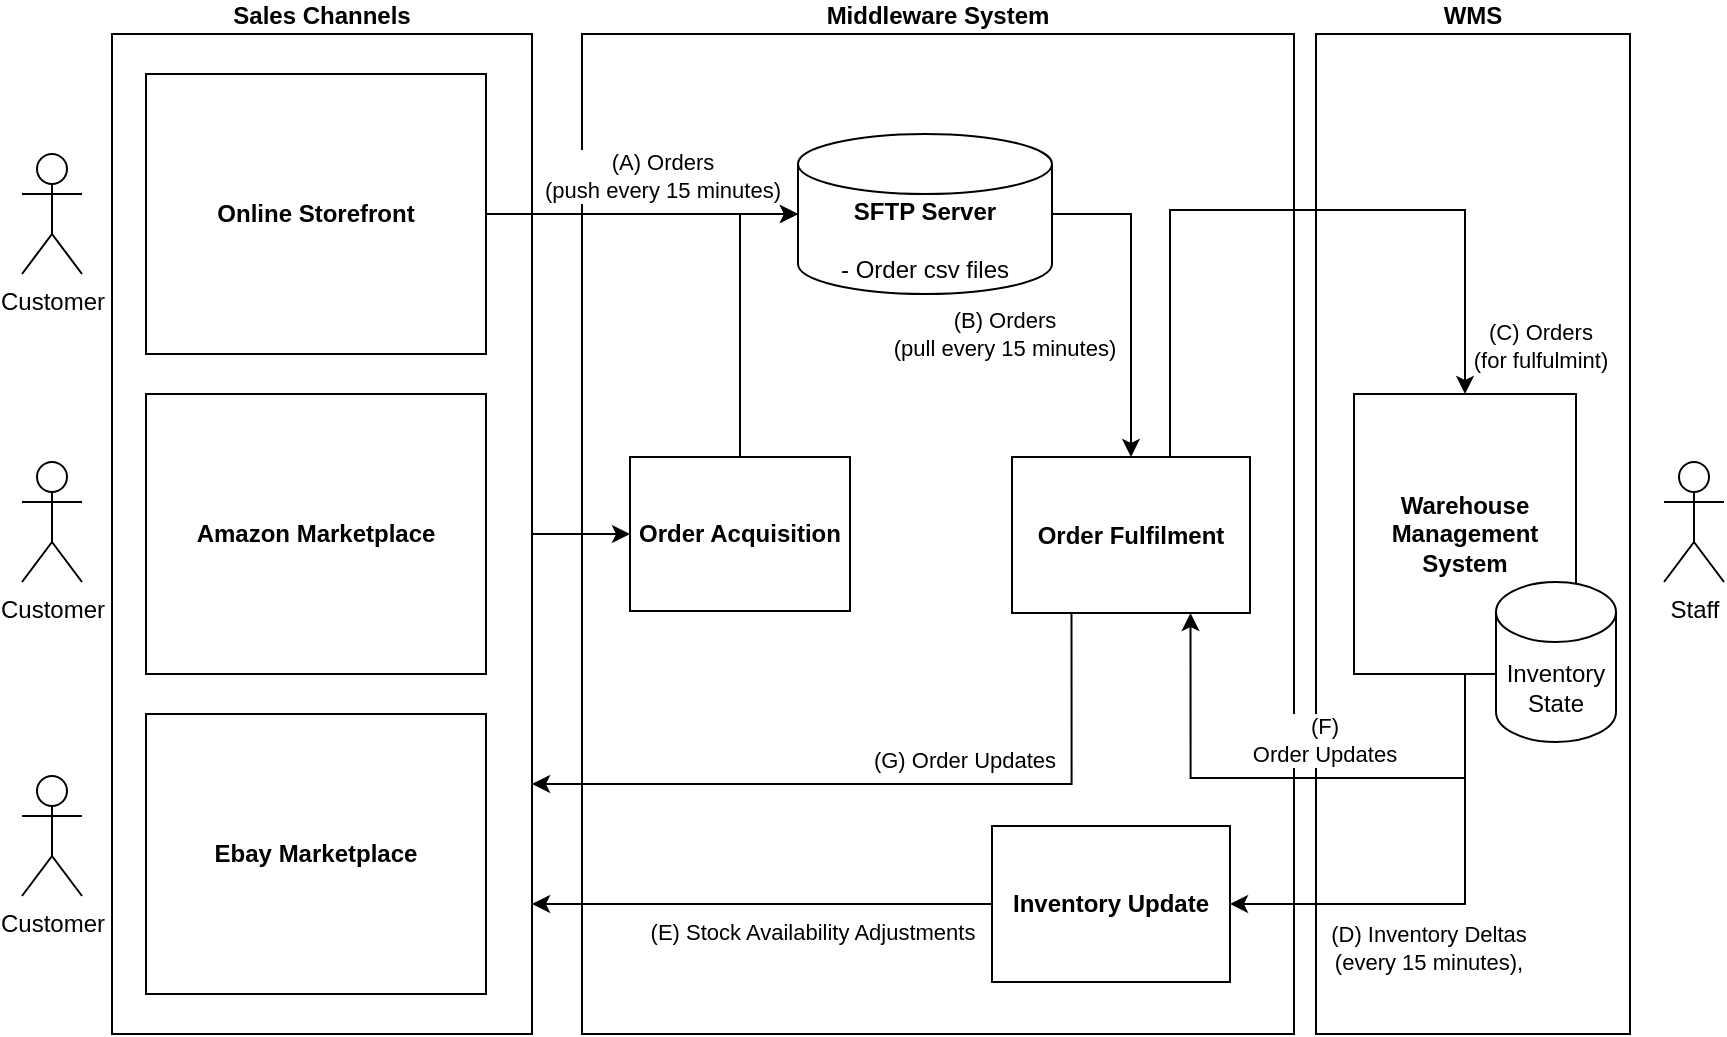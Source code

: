 <mxfile version="24.7.4" pages="2">
  <diagram name="CURRENT" id="_FDB7EFoO-NAqyyzZKGX">
    <mxGraphModel dx="1800" dy="814" grid="0" gridSize="10" guides="1" tooltips="1" connect="1" arrows="1" fold="1" page="0" pageScale="1" pageWidth="827" pageHeight="1169" math="0" shadow="0">
      <root>
        <mxCell id="0" />
        <mxCell id="1" parent="0" />
        <mxCell id="5kzZxbGsrA59mg7Wz2dn-32" value="&lt;b&gt;WMS&lt;/b&gt;" style="rounded=0;whiteSpace=wrap;html=1;labelPosition=center;verticalLabelPosition=top;align=center;verticalAlign=bottom;fontStyle=1;fillColor=none;" parent="1" vertex="1">
          <mxGeometry x="602" y="180" width="157" height="500" as="geometry" />
        </mxCell>
        <mxCell id="5kzZxbGsrA59mg7Wz2dn-31" value="&lt;b&gt;Middleware System&lt;/b&gt;" style="rounded=0;whiteSpace=wrap;html=1;labelPosition=center;verticalLabelPosition=top;align=center;verticalAlign=bottom;fontStyle=1;fillColor=none;" parent="1" vertex="1">
          <mxGeometry x="235" y="180" width="356" height="500" as="geometry" />
        </mxCell>
        <mxCell id="5kzZxbGsrA59mg7Wz2dn-24" value="Sales Channels" style="rounded=0;whiteSpace=wrap;html=1;labelPosition=center;verticalLabelPosition=top;align=center;verticalAlign=bottom;fontStyle=1;fillColor=none;" parent="1" vertex="1">
          <mxGeometry y="180" width="210" height="500" as="geometry" />
        </mxCell>
        <mxCell id="5kzZxbGsrA59mg7Wz2dn-15" style="edgeStyle=orthogonalEdgeStyle;rounded=0;orthogonalLoop=1;jettySize=auto;html=1;entryX=0.75;entryY=1;entryDx=0;entryDy=0;exitX=0.5;exitY=1;exitDx=0;exitDy=0;" parent="1" source="5kzZxbGsrA59mg7Wz2dn-1" target="5kzZxbGsrA59mg7Wz2dn-14" edge="1">
          <mxGeometry relative="1" as="geometry">
            <Array as="points">
              <mxPoint x="677" y="552" />
              <mxPoint x="539" y="552" />
            </Array>
          </mxGeometry>
        </mxCell>
        <mxCell id="5kzZxbGsrA59mg7Wz2dn-16" value="(F)&lt;div&gt;Order Updates&lt;/div&gt;" style="edgeLabel;html=1;align=center;verticalAlign=middle;resizable=0;points=[];" parent="5kzZxbGsrA59mg7Wz2dn-15" vertex="1" connectable="0">
          <mxGeometry x="-0.231" y="-1" relative="1" as="geometry">
            <mxPoint x="-18" y="-18" as="offset" />
          </mxGeometry>
        </mxCell>
        <mxCell id="QHPm23PhnI0kXkJy-4Q5-2" style="edgeStyle=orthogonalEdgeStyle;rounded=0;orthogonalLoop=1;jettySize=auto;html=1;entryX=1;entryY=0.5;entryDx=0;entryDy=0;exitX=0.5;exitY=1;exitDx=0;exitDy=0;" edge="1" parent="1" source="5kzZxbGsrA59mg7Wz2dn-1" target="QHPm23PhnI0kXkJy-4Q5-1">
          <mxGeometry relative="1" as="geometry" />
        </mxCell>
        <mxCell id="QHPm23PhnI0kXkJy-4Q5-5" value="(D) Inventory Deltas&lt;br&gt;(every 15 minutes)," style="edgeLabel;html=1;align=center;verticalAlign=middle;resizable=0;points=[];" vertex="1" connectable="0" parent="QHPm23PhnI0kXkJy-4Q5-2">
          <mxGeometry x="0.338" y="2" relative="1" as="geometry">
            <mxPoint x="22" y="20" as="offset" />
          </mxGeometry>
        </mxCell>
        <mxCell id="5kzZxbGsrA59mg7Wz2dn-1" value="&lt;div&gt;&lt;b&gt;Warehouse Management System&lt;/b&gt;&lt;/div&gt;" style="rounded=0;whiteSpace=wrap;html=1;" parent="1" vertex="1">
          <mxGeometry x="621" y="360" width="111" height="140" as="geometry" />
        </mxCell>
        <mxCell id="5kzZxbGsrA59mg7Wz2dn-18" style="edgeStyle=orthogonalEdgeStyle;rounded=0;orthogonalLoop=1;jettySize=auto;html=1;exitX=1;exitY=0.5;exitDx=0;exitDy=0;exitPerimeter=0;" parent="1" source="5kzZxbGsrA59mg7Wz2dn-27" target="5kzZxbGsrA59mg7Wz2dn-14" edge="1">
          <mxGeometry relative="1" as="geometry" />
        </mxCell>
        <mxCell id="5kzZxbGsrA59mg7Wz2dn-19" value="(B) Orders&lt;div&gt;(pull every 15 minutes)&lt;/div&gt;" style="edgeLabel;html=1;align=center;verticalAlign=middle;resizable=0;points=[];" parent="5kzZxbGsrA59mg7Wz2dn-18" vertex="1" connectable="0">
          <mxGeometry x="0.2" y="-1" relative="1" as="geometry">
            <mxPoint x="-63" y="3" as="offset" />
          </mxGeometry>
        </mxCell>
        <mxCell id="5kzZxbGsrA59mg7Wz2dn-2" value="&lt;b&gt;Order Acquisition&lt;/b&gt;" style="rounded=0;whiteSpace=wrap;html=1;" parent="1" vertex="1">
          <mxGeometry x="259" y="391.5" width="110" height="77" as="geometry" />
        </mxCell>
        <mxCell id="5kzZxbGsrA59mg7Wz2dn-30" style="edgeStyle=orthogonalEdgeStyle;rounded=0;orthogonalLoop=1;jettySize=auto;html=1;entryX=0;entryY=0.5;entryDx=0;entryDy=0;entryPerimeter=0;" parent="1" source="5kzZxbGsrA59mg7Wz2dn-3" target="5kzZxbGsrA59mg7Wz2dn-27" edge="1">
          <mxGeometry relative="1" as="geometry">
            <mxPoint x="317.13" y="286.043" as="targetPoint" />
          </mxGeometry>
        </mxCell>
        <mxCell id="5kzZxbGsrA59mg7Wz2dn-3" value="&lt;b&gt;Online Storefront&lt;/b&gt;" style="rounded=0;whiteSpace=wrap;html=1;" parent="1" vertex="1">
          <mxGeometry x="17" y="200" width="170" height="140" as="geometry" />
        </mxCell>
        <mxCell id="5kzZxbGsrA59mg7Wz2dn-9" style="edgeStyle=orthogonalEdgeStyle;rounded=0;orthogonalLoop=1;jettySize=auto;html=1;exitX=0.5;exitY=0;exitDx=0;exitDy=0;entryX=0;entryY=0.5;entryDx=0;entryDy=0;entryPerimeter=0;" parent="1" source="5kzZxbGsrA59mg7Wz2dn-2" target="5kzZxbGsrA59mg7Wz2dn-27" edge="1">
          <mxGeometry relative="1" as="geometry" />
        </mxCell>
        <mxCell id="5kzZxbGsrA59mg7Wz2dn-12" value="(A) Orders&lt;div&gt;(push every 15 minutes)&lt;/div&gt;" style="edgeLabel;html=1;align=center;verticalAlign=middle;resizable=0;points=[];" parent="5kzZxbGsrA59mg7Wz2dn-9" vertex="1" connectable="0">
          <mxGeometry x="-0.564" y="2" relative="1" as="geometry">
            <mxPoint x="-37" y="-108" as="offset" />
          </mxGeometry>
        </mxCell>
        <mxCell id="5kzZxbGsrA59mg7Wz2dn-6" value="&lt;b&gt;Amazon Marketplace&lt;/b&gt;" style="rounded=0;whiteSpace=wrap;html=1;" parent="1" vertex="1">
          <mxGeometry x="17" y="360" width="170" height="140" as="geometry" />
        </mxCell>
        <mxCell id="5kzZxbGsrA59mg7Wz2dn-7" value="&lt;b&gt;Ebay Marketplace&lt;/b&gt;" style="rounded=0;whiteSpace=wrap;html=1;" parent="1" vertex="1">
          <mxGeometry x="17" y="520" width="170" height="140" as="geometry" />
        </mxCell>
        <mxCell id="5kzZxbGsrA59mg7Wz2dn-20" style="edgeStyle=orthogonalEdgeStyle;rounded=0;orthogonalLoop=1;jettySize=auto;html=1;entryX=0.5;entryY=0;entryDx=0;entryDy=0;exitX=0.75;exitY=0;exitDx=0;exitDy=0;" parent="1" source="5kzZxbGsrA59mg7Wz2dn-14" target="5kzZxbGsrA59mg7Wz2dn-1" edge="1">
          <mxGeometry relative="1" as="geometry">
            <Array as="points">
              <mxPoint x="529" y="268" />
              <mxPoint x="677" y="268" />
            </Array>
          </mxGeometry>
        </mxCell>
        <mxCell id="5kzZxbGsrA59mg7Wz2dn-21" value="(C) Orders&lt;div&gt;(for fulfulmint)&lt;/div&gt;" style="edgeLabel;html=1;align=center;verticalAlign=middle;resizable=0;points=[];" parent="5kzZxbGsrA59mg7Wz2dn-20" vertex="1" connectable="0">
          <mxGeometry x="-0.315" y="-2" relative="1" as="geometry">
            <mxPoint x="183" y="62" as="offset" />
          </mxGeometry>
        </mxCell>
        <mxCell id="5kzZxbGsrA59mg7Wz2dn-25" style="edgeStyle=orthogonalEdgeStyle;rounded=0;orthogonalLoop=1;jettySize=auto;html=1;entryX=1;entryY=0.87;entryDx=0;entryDy=0;exitX=0;exitY=0.5;exitDx=0;exitDy=0;entryPerimeter=0;" parent="1" source="QHPm23PhnI0kXkJy-4Q5-1" target="5kzZxbGsrA59mg7Wz2dn-24" edge="1">
          <mxGeometry relative="1" as="geometry" />
        </mxCell>
        <mxCell id="5kzZxbGsrA59mg7Wz2dn-26" value="(E) Stock Availability Adjustments" style="edgeLabel;html=1;align=center;verticalAlign=middle;resizable=0;points=[];" parent="5kzZxbGsrA59mg7Wz2dn-25" vertex="1" connectable="0">
          <mxGeometry x="-0.097" y="5" relative="1" as="geometry">
            <mxPoint x="14" y="9" as="offset" />
          </mxGeometry>
        </mxCell>
        <mxCell id="QHPm23PhnI0kXkJy-4Q5-3" style="edgeStyle=orthogonalEdgeStyle;rounded=0;orthogonalLoop=1;jettySize=auto;html=1;entryX=1;entryY=0.75;entryDx=0;entryDy=0;exitX=0.25;exitY=1;exitDx=0;exitDy=0;" edge="1" parent="1" source="5kzZxbGsrA59mg7Wz2dn-14" target="5kzZxbGsrA59mg7Wz2dn-24">
          <mxGeometry relative="1" as="geometry">
            <Array as="points">
              <mxPoint x="480" y="555" />
            </Array>
          </mxGeometry>
        </mxCell>
        <mxCell id="QHPm23PhnI0kXkJy-4Q5-4" value="(G) Order Updates" style="edgeLabel;html=1;align=center;verticalAlign=middle;resizable=0;points=[];" vertex="1" connectable="0" parent="QHPm23PhnI0kXkJy-4Q5-3">
          <mxGeometry x="0.016" y="-1" relative="1" as="geometry">
            <mxPoint x="41" y="-11" as="offset" />
          </mxGeometry>
        </mxCell>
        <mxCell id="5kzZxbGsrA59mg7Wz2dn-14" value="&lt;b&gt;Order Fulfilment&lt;/b&gt;" style="rounded=0;whiteSpace=wrap;html=1;" parent="1" vertex="1">
          <mxGeometry x="450" y="391.5" width="119" height="78" as="geometry" />
        </mxCell>
        <mxCell id="5kzZxbGsrA59mg7Wz2dn-22" value="Inventory&lt;div&gt;State&lt;/div&gt;" style="shape=cylinder3;whiteSpace=wrap;html=1;boundedLbl=1;backgroundOutline=1;size=15;" parent="1" vertex="1">
          <mxGeometry x="692" y="454" width="60" height="80" as="geometry" />
        </mxCell>
        <mxCell id="5kzZxbGsrA59mg7Wz2dn-29" style="edgeStyle=orthogonalEdgeStyle;rounded=0;orthogonalLoop=1;jettySize=auto;html=1;exitX=1;exitY=0.5;exitDx=0;exitDy=0;entryX=0;entryY=0.5;entryDx=0;entryDy=0;" parent="1" source="5kzZxbGsrA59mg7Wz2dn-24" target="5kzZxbGsrA59mg7Wz2dn-2" edge="1">
          <mxGeometry relative="1" as="geometry" />
        </mxCell>
        <mxCell id="5kzZxbGsrA59mg7Wz2dn-27" value="&lt;b&gt;SFTP Server&lt;/b&gt;&lt;div&gt;&lt;b&gt;&lt;br&gt;&lt;/b&gt;&lt;div&gt;- Order csv files&lt;/div&gt;&lt;/div&gt;" style="shape=cylinder3;whiteSpace=wrap;html=1;boundedLbl=1;backgroundOutline=1;size=15;" parent="1" vertex="1">
          <mxGeometry x="343" y="230" width="127" height="80" as="geometry" />
        </mxCell>
        <mxCell id="5kzZxbGsrA59mg7Wz2dn-33" value="Customer" style="shape=umlActor;verticalLabelPosition=bottom;verticalAlign=top;html=1;outlineConnect=0;" parent="1" vertex="1">
          <mxGeometry x="-45" y="551" width="30" height="60" as="geometry" />
        </mxCell>
        <mxCell id="5kzZxbGsrA59mg7Wz2dn-34" value="Customer" style="shape=umlActor;verticalLabelPosition=bottom;verticalAlign=top;html=1;outlineConnect=0;" parent="1" vertex="1">
          <mxGeometry x="-45" y="240" width="30" height="60" as="geometry" />
        </mxCell>
        <mxCell id="5kzZxbGsrA59mg7Wz2dn-35" value="Customer" style="shape=umlActor;verticalLabelPosition=bottom;verticalAlign=top;html=1;outlineConnect=0;" parent="1" vertex="1">
          <mxGeometry x="-45" y="394" width="30" height="60" as="geometry" />
        </mxCell>
        <mxCell id="5kzZxbGsrA59mg7Wz2dn-36" value="Staff" style="shape=umlActor;verticalLabelPosition=bottom;verticalAlign=top;html=1;outlineConnect=0;" parent="1" vertex="1">
          <mxGeometry x="776" y="394" width="30" height="60" as="geometry" />
        </mxCell>
        <mxCell id="QHPm23PhnI0kXkJy-4Q5-1" value="&lt;b&gt;Inventory Update&lt;/b&gt;" style="rounded=0;whiteSpace=wrap;html=1;" vertex="1" parent="1">
          <mxGeometry x="440" y="576" width="119" height="78" as="geometry" />
        </mxCell>
      </root>
    </mxGraphModel>
  </diagram>
  <diagram id="dpvd7IGx-uX6bsMwT3nh" name="WITH-EBA">
    <mxGraphModel dx="1505" dy="775" grid="0" gridSize="10" guides="1" tooltips="1" connect="1" arrows="1" fold="1" page="0" pageScale="1" pageWidth="827" pageHeight="1169" math="0" shadow="0">
      <root>
        <mxCell id="0" />
        <mxCell id="1" parent="0" />
        <mxCell id="-zT_wWmRaRojZeNMhfWa-34" value="&lt;b&gt;Middleware System&lt;/b&gt;" style="rounded=0;whiteSpace=wrap;html=1;labelPosition=center;verticalLabelPosition=top;align=center;verticalAlign=bottom;fontStyle=1;fillColor=none;" vertex="1" parent="1">
          <mxGeometry x="235" y="190" width="365" height="500" as="geometry" />
        </mxCell>
        <mxCell id="-zT_wWmRaRojZeNMhfWa-33" value="&lt;b&gt;WMS&lt;/b&gt;" style="rounded=0;whiteSpace=wrap;html=1;labelPosition=center;verticalLabelPosition=top;align=center;verticalAlign=bottom;fontStyle=1;fillColor=none;" vertex="1" parent="1">
          <mxGeometry x="612" y="190" width="157" height="500" as="geometry" />
        </mxCell>
        <mxCell id="-zT_wWmRaRojZeNMhfWa-35" value="Sales Channels" style="rounded=0;whiteSpace=wrap;html=1;labelPosition=center;verticalLabelPosition=top;align=center;verticalAlign=bottom;fontStyle=1;fillColor=none;" vertex="1" parent="1">
          <mxGeometry x="10" y="190" width="203" height="500" as="geometry" />
        </mxCell>
        <mxCell id="Sb-J9BwYvoPhx9UXc8zj-24" style="edgeStyle=orthogonalEdgeStyle;rounded=0;orthogonalLoop=1;jettySize=auto;html=1;entryX=1;entryY=0.5;entryDx=0;entryDy=0;" edge="1" parent="1" source="-zT_wWmRaRojZeNMhfWa-40" target="Sb-J9BwYvoPhx9UXc8zj-2">
          <mxGeometry relative="1" as="geometry" />
        </mxCell>
        <mxCell id="Sb-J9BwYvoPhx9UXc8zj-40" value="Order&lt;br&gt;Update" style="edgeLabel;html=1;align=center;verticalAlign=middle;resizable=0;points=[];" vertex="1" connectable="0" parent="Sb-J9BwYvoPhx9UXc8zj-24">
          <mxGeometry x="-0.289" y="2" relative="1" as="geometry">
            <mxPoint as="offset" />
          </mxGeometry>
        </mxCell>
        <mxCell id="-zT_wWmRaRojZeNMhfWa-40" value="&lt;div&gt;&lt;b&gt;Warehouse Management System&lt;/b&gt;&lt;/div&gt;" style="rounded=0;whiteSpace=wrap;html=1;" vertex="1" parent="1">
          <mxGeometry x="631" y="370" width="111" height="140" as="geometry" />
        </mxCell>
        <mxCell id="Sb-J9BwYvoPhx9UXc8zj-13" style="edgeStyle=orthogonalEdgeStyle;rounded=0;orthogonalLoop=1;jettySize=auto;html=1;entryX=1;entryY=0.75;entryDx=0;entryDy=0;" edge="1" parent="1" source="-zT_wWmRaRojZeNMhfWa-43" target="-zT_wWmRaRojZeNMhfWa-45">
          <mxGeometry relative="1" as="geometry" />
        </mxCell>
        <mxCell id="Sb-J9BwYvoPhx9UXc8zj-14" style="edgeStyle=orthogonalEdgeStyle;rounded=0;orthogonalLoop=1;jettySize=auto;html=1;entryX=0;entryY=0.5;entryDx=0;entryDy=0;exitX=1;exitY=0.25;exitDx=0;exitDy=0;" edge="1" parent="1" source="-zT_wWmRaRojZeNMhfWa-43" target="-zT_wWmRaRojZeNMhfWa-73">
          <mxGeometry relative="1" as="geometry" />
        </mxCell>
        <mxCell id="-zT_wWmRaRojZeNMhfWa-43" value="&lt;b&gt;OS&lt;br&gt;Gateway&lt;/b&gt;" style="rounded=0;whiteSpace=wrap;html=1;" vertex="1" parent="1">
          <mxGeometry x="249" y="260" width="67" height="41" as="geometry" />
        </mxCell>
        <mxCell id="Sb-J9BwYvoPhx9UXc8zj-12" style="edgeStyle=orthogonalEdgeStyle;rounded=0;orthogonalLoop=1;jettySize=auto;html=1;entryX=0;entryY=0.5;entryDx=0;entryDy=0;exitX=1;exitY=0.25;exitDx=0;exitDy=0;" edge="1" parent="1" source="-zT_wWmRaRojZeNMhfWa-45" target="-zT_wWmRaRojZeNMhfWa-43">
          <mxGeometry relative="1" as="geometry" />
        </mxCell>
        <mxCell id="Sb-J9BwYvoPhx9UXc8zj-25" value="New&lt;br&gt;Orders &amp;amp;&lt;div&gt;Updates&lt;/div&gt;" style="edgeLabel;html=1;align=center;verticalAlign=middle;resizable=0;points=[];" vertex="1" connectable="0" parent="Sb-J9BwYvoPhx9UXc8zj-12">
          <mxGeometry x="-0.495" y="-2" relative="1" as="geometry">
            <mxPoint x="8" y="-24" as="offset" />
          </mxGeometry>
        </mxCell>
        <mxCell id="-zT_wWmRaRojZeNMhfWa-45" value="&lt;b&gt;Online Storefront&lt;/b&gt;" style="rounded=0;whiteSpace=wrap;html=1;" vertex="1" parent="1">
          <mxGeometry x="27" y="210" width="170" height="140" as="geometry" />
        </mxCell>
        <mxCell id="Sb-J9BwYvoPhx9UXc8zj-8" style="edgeStyle=orthogonalEdgeStyle;rounded=0;orthogonalLoop=1;jettySize=auto;html=1;entryX=0;entryY=0.5;entryDx=0;entryDy=0;exitX=1;exitY=0.25;exitDx=0;exitDy=0;" edge="1" parent="1" source="-zT_wWmRaRojZeNMhfWa-48" target="-zT_wWmRaRojZeNMhfWa-65">
          <mxGeometry relative="1" as="geometry" />
        </mxCell>
        <mxCell id="-zT_wWmRaRojZeNMhfWa-48" value="&lt;b&gt;Amazon Marketplace&lt;/b&gt;" style="rounded=0;whiteSpace=wrap;html=1;" vertex="1" parent="1">
          <mxGeometry x="27" y="370" width="170" height="140" as="geometry" />
        </mxCell>
        <mxCell id="Sb-J9BwYvoPhx9UXc8zj-7" style="edgeStyle=orthogonalEdgeStyle;rounded=0;orthogonalLoop=1;jettySize=auto;html=1;entryX=0;entryY=0.5;entryDx=0;entryDy=0;exitX=1;exitY=0.25;exitDx=0;exitDy=0;" edge="1" parent="1" source="-zT_wWmRaRojZeNMhfWa-49" target="-zT_wWmRaRojZeNMhfWa-66">
          <mxGeometry relative="1" as="geometry" />
        </mxCell>
        <mxCell id="-zT_wWmRaRojZeNMhfWa-49" value="&lt;b&gt;Ebay Marketplace&lt;/b&gt;" style="rounded=0;whiteSpace=wrap;html=1;" vertex="1" parent="1">
          <mxGeometry x="27" y="530" width="170" height="140" as="geometry" />
        </mxCell>
        <mxCell id="-zT_wWmRaRojZeNMhfWa-57" value="Inventory&lt;div&gt;State&lt;/div&gt;" style="shape=cylinder3;whiteSpace=wrap;html=1;boundedLbl=1;backgroundOutline=1;size=15;" vertex="1" parent="1">
          <mxGeometry x="702" y="464" width="60" height="80" as="geometry" />
        </mxCell>
        <mxCell id="-zT_wWmRaRojZeNMhfWa-60" value="Customer" style="shape=umlActor;verticalLabelPosition=bottom;verticalAlign=top;html=1;outlineConnect=0;" vertex="1" parent="1">
          <mxGeometry x="-35" y="561" width="30" height="60" as="geometry" />
        </mxCell>
        <mxCell id="-zT_wWmRaRojZeNMhfWa-61" value="Customer" style="shape=umlActor;verticalLabelPosition=bottom;verticalAlign=top;html=1;outlineConnect=0;" vertex="1" parent="1">
          <mxGeometry x="-35" y="250" width="30" height="60" as="geometry" />
        </mxCell>
        <mxCell id="-zT_wWmRaRojZeNMhfWa-62" value="Customer" style="shape=umlActor;verticalLabelPosition=bottom;verticalAlign=top;html=1;outlineConnect=0;" vertex="1" parent="1">
          <mxGeometry x="-35" y="404" width="30" height="60" as="geometry" />
        </mxCell>
        <mxCell id="-zT_wWmRaRojZeNMhfWa-63" value="Staff" style="shape=umlActor;verticalLabelPosition=bottom;verticalAlign=top;html=1;outlineConnect=0;" vertex="1" parent="1">
          <mxGeometry x="786" y="404" width="30" height="60" as="geometry" />
        </mxCell>
        <mxCell id="Sb-J9BwYvoPhx9UXc8zj-10" style="edgeStyle=orthogonalEdgeStyle;rounded=0;orthogonalLoop=1;jettySize=auto;html=1;entryX=1;entryY=0.75;entryDx=0;entryDy=0;" edge="1" parent="1" source="-zT_wWmRaRojZeNMhfWa-65" target="-zT_wWmRaRojZeNMhfWa-48">
          <mxGeometry relative="1" as="geometry" />
        </mxCell>
        <mxCell id="Sb-J9BwYvoPhx9UXc8zj-15" style="edgeStyle=orthogonalEdgeStyle;rounded=0;orthogonalLoop=1;jettySize=auto;html=1;exitX=1;exitY=0.25;exitDx=0;exitDy=0;entryX=0;entryY=0.5;entryDx=0;entryDy=0;" edge="1" parent="1" source="-zT_wWmRaRojZeNMhfWa-65" target="-zT_wWmRaRojZeNMhfWa-73">
          <mxGeometry relative="1" as="geometry">
            <mxPoint x="343" y="243" as="targetPoint" />
          </mxGeometry>
        </mxCell>
        <mxCell id="-zT_wWmRaRojZeNMhfWa-65" value="&lt;b&gt;Amazon&lt;br&gt;Gateway&lt;/b&gt;" style="rounded=0;whiteSpace=wrap;html=1;" vertex="1" parent="1">
          <mxGeometry x="249" y="419" width="67" height="41" as="geometry" />
        </mxCell>
        <mxCell id="-zT_wWmRaRojZeNMhfWa-83" style="edgeStyle=orthogonalEdgeStyle;rounded=0;orthogonalLoop=1;jettySize=auto;html=1;entryX=0;entryY=0.5;entryDx=0;entryDy=0;" edge="1" parent="1" source="-zT_wWmRaRojZeNMhfWa-71" target="-zT_wWmRaRojZeNMhfWa-81">
          <mxGeometry relative="1" as="geometry" />
        </mxCell>
        <mxCell id="Sb-J9BwYvoPhx9UXc8zj-39" value="Inventory&lt;div&gt;Update&lt;/div&gt;" style="edgeLabel;html=1;align=center;verticalAlign=middle;resizable=0;points=[];" vertex="1" connectable="0" parent="-zT_wWmRaRojZeNMhfWa-83">
          <mxGeometry x="-0.358" y="1" relative="1" as="geometry">
            <mxPoint x="-27" y="8" as="offset" />
          </mxGeometry>
        </mxCell>
        <mxCell id="-zT_wWmRaRojZeNMhfWa-71" value="&lt;b&gt;Stock Reservation&lt;/b&gt;" style="rounded=0;whiteSpace=wrap;html=1;" vertex="1" parent="1">
          <mxGeometry x="432" y="280" width="110" height="40" as="geometry" />
        </mxCell>
        <mxCell id="-zT_wWmRaRojZeNMhfWa-78" style="edgeStyle=orthogonalEdgeStyle;rounded=0;orthogonalLoop=1;jettySize=auto;html=1;entryX=1;entryY=0.5;entryDx=0;entryDy=0;startArrow=classic;startFill=1;" edge="1" parent="1" source="-zT_wWmRaRojZeNMhfWa-72" target="-zT_wWmRaRojZeNMhfWa-71">
          <mxGeometry relative="1" as="geometry" />
        </mxCell>
        <mxCell id="-zT_wWmRaRojZeNMhfWa-72" value="Inventory&lt;div&gt;State&lt;/div&gt;" style="shape=cylinder3;whiteSpace=wrap;html=1;boundedLbl=1;backgroundOutline=1;size=15;" vertex="1" parent="1">
          <mxGeometry x="532" y="323" width="60" height="80" as="geometry" />
        </mxCell>
        <mxCell id="-zT_wWmRaRojZeNMhfWa-77" style="edgeStyle=orthogonalEdgeStyle;rounded=0;orthogonalLoop=1;jettySize=auto;html=1;exitX=0.562;exitY=1.033;exitDx=0;exitDy=0;exitPerimeter=0;" edge="1" parent="1" source="-zT_wWmRaRojZeNMhfWa-73" target="-zT_wWmRaRojZeNMhfWa-71">
          <mxGeometry relative="1" as="geometry" />
        </mxCell>
        <mxCell id="Sb-J9BwYvoPhx9UXc8zj-23" style="edgeStyle=orthogonalEdgeStyle;rounded=0;orthogonalLoop=1;jettySize=auto;html=1;exitX=1;exitY=0.5;exitDx=0;exitDy=0;" edge="1" parent="1" source="-zT_wWmRaRojZeNMhfWa-73" target="-zT_wWmRaRojZeNMhfWa-40">
          <mxGeometry relative="1" as="geometry" />
        </mxCell>
        <mxCell id="-zT_wWmRaRojZeNMhfWa-73" value="Incoming Order Event Bus" style="rounded=0;whiteSpace=wrap;html=1;" vertex="1" parent="1">
          <mxGeometry x="394" y="216" width="232" height="19" as="geometry" />
        </mxCell>
        <mxCell id="Sb-J9BwYvoPhx9UXc8zj-20" style="edgeStyle=orthogonalEdgeStyle;rounded=0;orthogonalLoop=1;jettySize=auto;html=1;entryX=1;entryY=0.5;entryDx=0;entryDy=0;" edge="1" parent="1" source="-zT_wWmRaRojZeNMhfWa-81" target="-zT_wWmRaRojZeNMhfWa-43">
          <mxGeometry relative="1" as="geometry" />
        </mxCell>
        <mxCell id="Sb-J9BwYvoPhx9UXc8zj-21" style="edgeStyle=orthogonalEdgeStyle;rounded=0;orthogonalLoop=1;jettySize=auto;html=1;entryX=1;entryY=0.5;entryDx=0;entryDy=0;" edge="1" parent="1" source="-zT_wWmRaRojZeNMhfWa-81" target="-zT_wWmRaRojZeNMhfWa-65">
          <mxGeometry relative="1" as="geometry" />
        </mxCell>
        <mxCell id="Sb-J9BwYvoPhx9UXc8zj-22" style="edgeStyle=orthogonalEdgeStyle;rounded=0;orthogonalLoop=1;jettySize=auto;html=1;entryX=1;entryY=0.5;entryDx=0;entryDy=0;" edge="1" parent="1" source="-zT_wWmRaRojZeNMhfWa-81" target="-zT_wWmRaRojZeNMhfWa-66">
          <mxGeometry relative="1" as="geometry" />
        </mxCell>
        <mxCell id="-zT_wWmRaRojZeNMhfWa-81" value="Inventory Update Event Bus" style="rounded=0;whiteSpace=wrap;html=1;direction=south;verticalAlign=middle;textDirection=vertical-lr;" vertex="1" parent="1">
          <mxGeometry x="477.5" y="389" width="19" height="159" as="geometry" />
        </mxCell>
        <mxCell id="Sb-J9BwYvoPhx9UXc8zj-17" style="edgeStyle=orthogonalEdgeStyle;rounded=0;orthogonalLoop=1;jettySize=auto;html=1;entryX=1;entryY=0.75;entryDx=0;entryDy=0;exitX=0;exitY=0.5;exitDx=0;exitDy=0;" edge="1" parent="1" source="Sb-J9BwYvoPhx9UXc8zj-2" target="-zT_wWmRaRojZeNMhfWa-66">
          <mxGeometry relative="1" as="geometry" />
        </mxCell>
        <mxCell id="Sb-J9BwYvoPhx9UXc8zj-18" style="edgeStyle=orthogonalEdgeStyle;rounded=0;orthogonalLoop=1;jettySize=auto;html=1;entryX=1;entryY=0.75;entryDx=0;entryDy=0;exitX=0;exitY=0.5;exitDx=0;exitDy=0;" edge="1" parent="1" source="Sb-J9BwYvoPhx9UXc8zj-2" target="-zT_wWmRaRojZeNMhfWa-65">
          <mxGeometry relative="1" as="geometry" />
        </mxCell>
        <mxCell id="Sb-J9BwYvoPhx9UXc8zj-19" style="edgeStyle=orthogonalEdgeStyle;rounded=0;orthogonalLoop=1;jettySize=auto;html=1;entryX=1;entryY=0.75;entryDx=0;entryDy=0;" edge="1" parent="1" source="Sb-J9BwYvoPhx9UXc8zj-2" target="-zT_wWmRaRojZeNMhfWa-43">
          <mxGeometry relative="1" as="geometry">
            <mxPoint x="556.368" y="748.263" as="targetPoint" />
            <Array as="points">
              <mxPoint x="338" y="291" />
            </Array>
          </mxGeometry>
        </mxCell>
        <mxCell id="Sb-J9BwYvoPhx9UXc8zj-34" style="edgeStyle=orthogonalEdgeStyle;rounded=0;orthogonalLoop=1;jettySize=auto;html=1;" edge="1" parent="1" source="Sb-J9BwYvoPhx9UXc8zj-2" target="Sb-J9BwYvoPhx9UXc8zj-33">
          <mxGeometry relative="1" as="geometry" />
        </mxCell>
        <mxCell id="Sb-J9BwYvoPhx9UXc8zj-2" value="Order Update Event Bus" style="rounded=0;whiteSpace=wrap;html=1;" vertex="1" parent="1">
          <mxGeometry x="360" y="651" width="274" height="19" as="geometry" />
        </mxCell>
        <mxCell id="Sb-J9BwYvoPhx9UXc8zj-11" style="edgeStyle=orthogonalEdgeStyle;rounded=0;orthogonalLoop=1;jettySize=auto;html=1;entryX=1;entryY=0.75;entryDx=0;entryDy=0;" edge="1" parent="1" source="-zT_wWmRaRojZeNMhfWa-66" target="-zT_wWmRaRojZeNMhfWa-49">
          <mxGeometry relative="1" as="geometry" />
        </mxCell>
        <mxCell id="Sb-J9BwYvoPhx9UXc8zj-16" style="edgeStyle=orthogonalEdgeStyle;rounded=0;orthogonalLoop=1;jettySize=auto;html=1;exitX=1;exitY=0.25;exitDx=0;exitDy=0;entryX=0;entryY=0.5;entryDx=0;entryDy=0;" edge="1" parent="1" source="-zT_wWmRaRojZeNMhfWa-66" target="-zT_wWmRaRojZeNMhfWa-73">
          <mxGeometry relative="1" as="geometry">
            <mxPoint x="366" y="235" as="targetPoint" />
          </mxGeometry>
        </mxCell>
        <mxCell id="-zT_wWmRaRojZeNMhfWa-66" value="&lt;b&gt;Ebay&lt;br&gt;Gateway&lt;/b&gt;" style="rounded=0;whiteSpace=wrap;html=1;" vertex="1" parent="1">
          <mxGeometry x="249" y="580" width="67" height="41" as="geometry" />
        </mxCell>
        <mxCell id="Sb-J9BwYvoPhx9UXc8zj-28" value="Order &amp;amp;&lt;div&gt;Stock&lt;/div&gt;&lt;div&gt;Update&lt;/div&gt;" style="edgeLabel;html=1;align=center;verticalAlign=middle;resizable=0;points=[];" vertex="1" connectable="0" parent="1">
          <mxGeometry x="224.995" y="620" as="geometry">
            <mxPoint x="-2" y="37" as="offset" />
          </mxGeometry>
        </mxCell>
        <mxCell id="Sb-J9BwYvoPhx9UXc8zj-29" value="Order &amp;amp;&lt;div&gt;Stock&lt;/div&gt;&lt;div&gt;Update&lt;/div&gt;" style="edgeLabel;html=1;align=center;verticalAlign=middle;resizable=0;points=[];" vertex="1" connectable="0" parent="1">
          <mxGeometry x="224.995" y="460" as="geometry">
            <mxPoint x="-2" y="37" as="offset" />
          </mxGeometry>
        </mxCell>
        <mxCell id="Sb-J9BwYvoPhx9UXc8zj-30" value="Order &amp;amp;&lt;div&gt;Stock&lt;/div&gt;&lt;div&gt;Update&lt;/div&gt;" style="edgeLabel;html=1;align=center;verticalAlign=middle;resizable=0;points=[];" vertex="1" connectable="0" parent="1">
          <mxGeometry x="224.995" y="299" as="geometry">
            <mxPoint x="-2" y="37" as="offset" />
          </mxGeometry>
        </mxCell>
        <mxCell id="Sb-J9BwYvoPhx9UXc8zj-33" value="&lt;b&gt;Stock Adjustment&lt;/b&gt;" style="rounded=0;whiteSpace=wrap;html=1;" vertex="1" parent="1">
          <mxGeometry x="432" y="566" width="110" height="40" as="geometry" />
        </mxCell>
        <mxCell id="Sb-J9BwYvoPhx9UXc8zj-35" style="edgeStyle=orthogonalEdgeStyle;rounded=0;orthogonalLoop=1;jettySize=auto;html=1;entryX=0.5;entryY=1;entryDx=0;entryDy=0;entryPerimeter=0;startArrow=none;startFill=0;exitX=1;exitY=0.5;exitDx=0;exitDy=0;" edge="1" parent="1" source="Sb-J9BwYvoPhx9UXc8zj-33" target="-zT_wWmRaRojZeNMhfWa-72">
          <mxGeometry relative="1" as="geometry" />
        </mxCell>
        <mxCell id="Sb-J9BwYvoPhx9UXc8zj-41" value="Reserved&lt;div&gt;Inventory&lt;/div&gt;&lt;div&gt;Adjustment&lt;/div&gt;" style="edgeLabel;html=1;align=center;verticalAlign=middle;resizable=0;points=[];" vertex="1" connectable="0" parent="Sb-J9BwYvoPhx9UXc8zj-35">
          <mxGeometry x="0.314" relative="1" as="geometry">
            <mxPoint as="offset" />
          </mxGeometry>
        </mxCell>
        <mxCell id="Sb-J9BwYvoPhx9UXc8zj-36" value="New&lt;br&gt;Orders &amp;amp;&lt;div&gt;Updates&lt;/div&gt;" style="edgeLabel;html=1;align=center;verticalAlign=middle;resizable=0;points=[];" vertex="1" connectable="0" parent="1">
          <mxGeometry x="224.995" y="384" as="geometry" />
        </mxCell>
        <mxCell id="Sb-J9BwYvoPhx9UXc8zj-37" value="New&lt;br&gt;Orders &amp;amp;&lt;div&gt;Updates&lt;/div&gt;" style="edgeLabel;html=1;align=center;verticalAlign=middle;resizable=0;points=[];" vertex="1" connectable="0" parent="1">
          <mxGeometry x="224.995" y="544" as="geometry" />
        </mxCell>
        <mxCell id="Sb-J9BwYvoPhx9UXc8zj-38" value="New&lt;br&gt;Orders &amp;amp;&lt;div&gt;Updates&lt;/div&gt;" style="edgeLabel;html=1;align=center;verticalAlign=middle;resizable=0;points=[];" vertex="1" connectable="0" parent="1">
          <mxGeometry x="331.005" y="220" as="geometry" />
        </mxCell>
      </root>
    </mxGraphModel>
  </diagram>
</mxfile>
